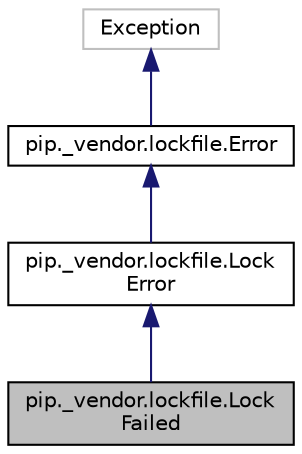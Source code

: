 digraph "pip._vendor.lockfile.LockFailed"
{
  edge [fontname="Helvetica",fontsize="10",labelfontname="Helvetica",labelfontsize="10"];
  node [fontname="Helvetica",fontsize="10",shape=record];
  Node4 [label="pip._vendor.lockfile.Lock\lFailed",height=0.2,width=0.4,color="black", fillcolor="grey75", style="filled", fontcolor="black"];
  Node5 -> Node4 [dir="back",color="midnightblue",fontsize="10",style="solid",fontname="Helvetica"];
  Node5 [label="pip._vendor.lockfile.Lock\lError",height=0.2,width=0.4,color="black", fillcolor="white", style="filled",URL="$classpip_1_1__vendor_1_1lockfile_1_1_lock_error.html"];
  Node6 -> Node5 [dir="back",color="midnightblue",fontsize="10",style="solid",fontname="Helvetica"];
  Node6 [label="pip._vendor.lockfile.Error",height=0.2,width=0.4,color="black", fillcolor="white", style="filled",URL="$classpip_1_1__vendor_1_1lockfile_1_1_error.html"];
  Node7 -> Node6 [dir="back",color="midnightblue",fontsize="10",style="solid",fontname="Helvetica"];
  Node7 [label="Exception",height=0.2,width=0.4,color="grey75", fillcolor="white", style="filled"];
}
